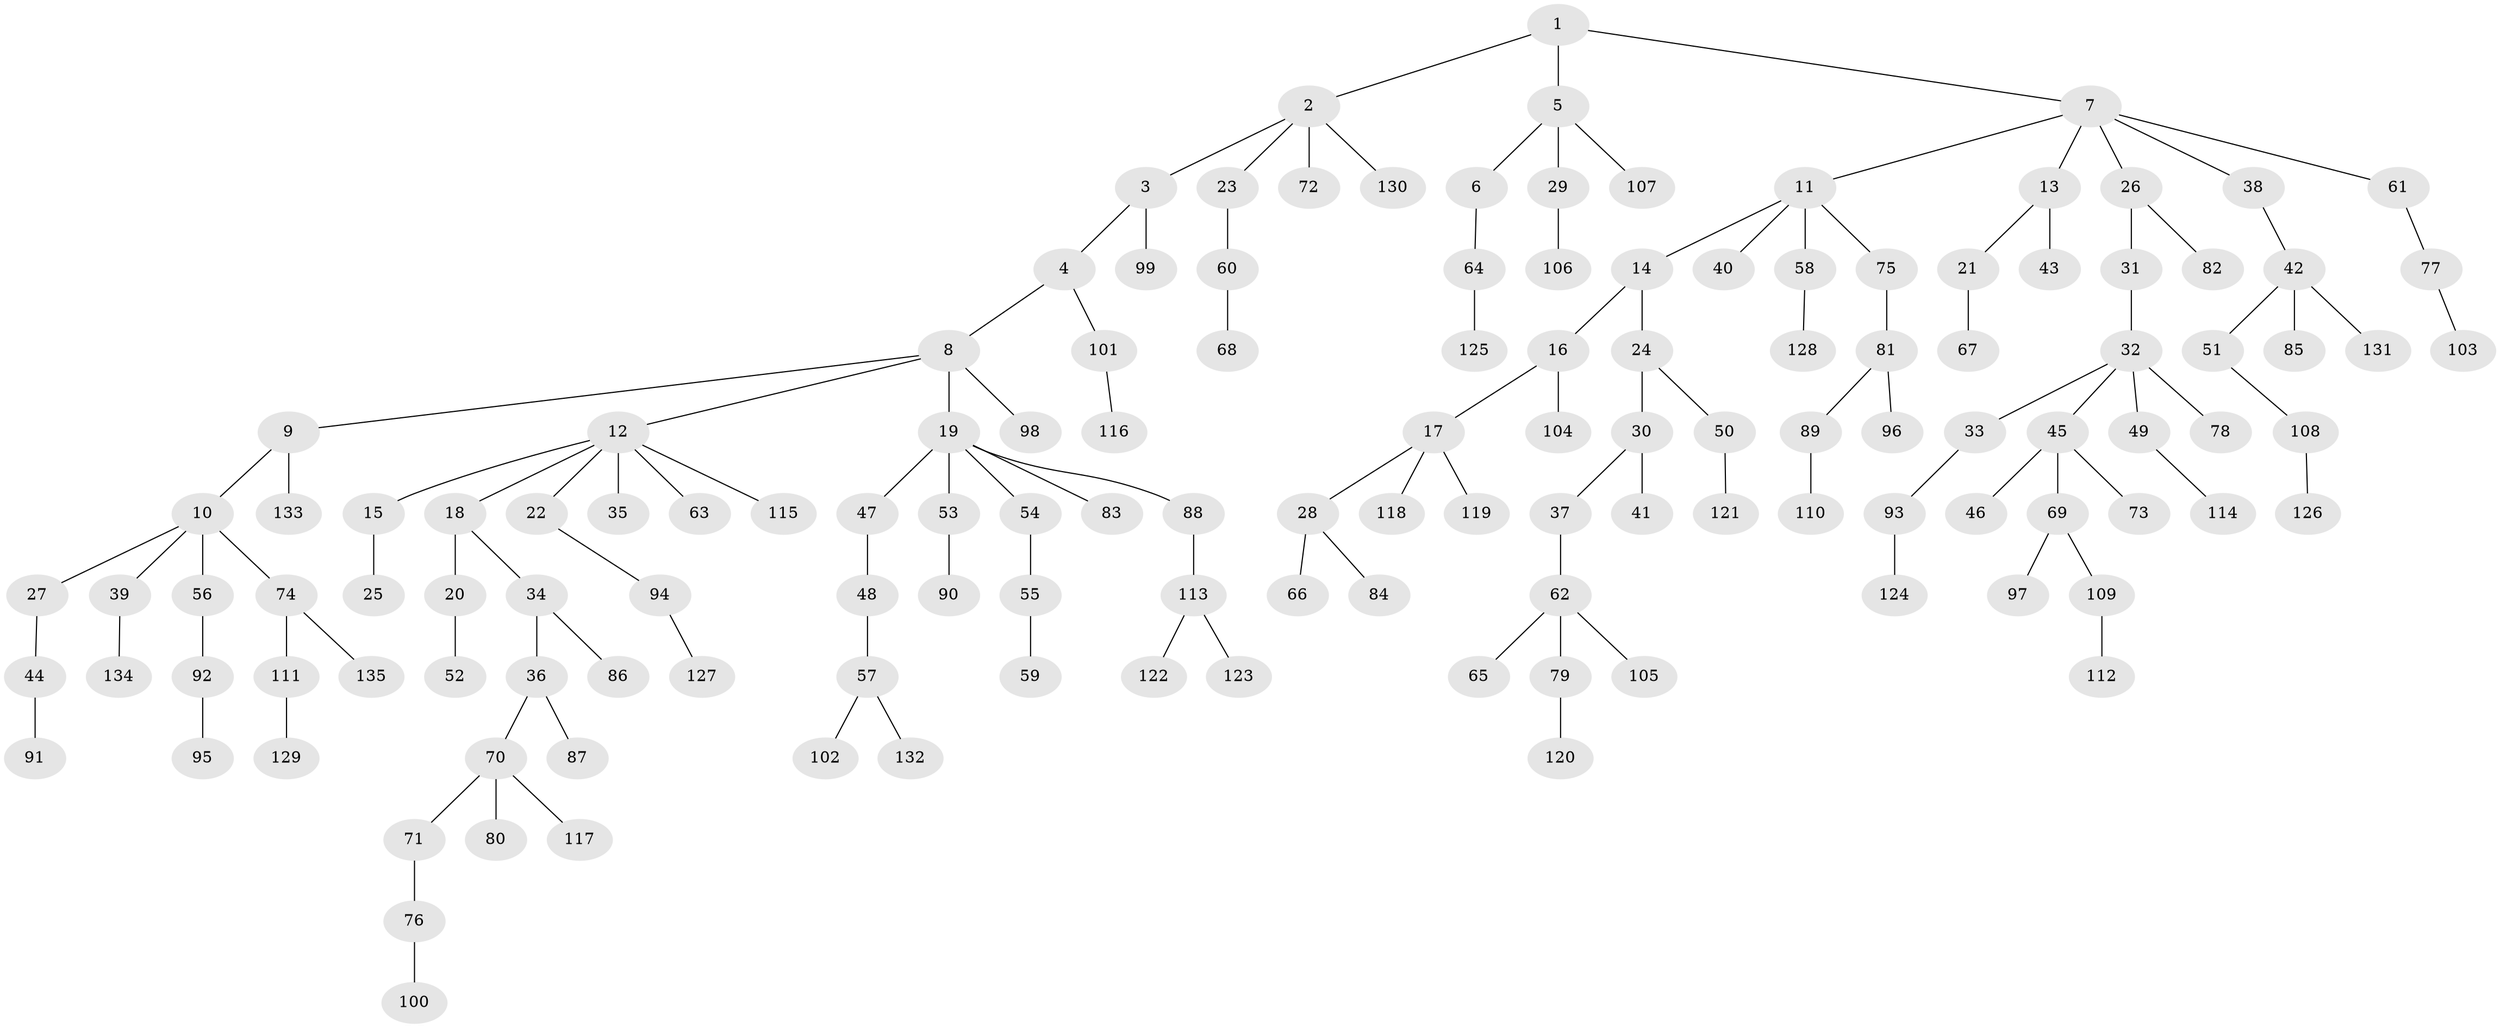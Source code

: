 // Generated by graph-tools (version 1.1) at 2025/36/03/09/25 02:36:44]
// undirected, 135 vertices, 134 edges
graph export_dot {
graph [start="1"]
  node [color=gray90,style=filled];
  1;
  2;
  3;
  4;
  5;
  6;
  7;
  8;
  9;
  10;
  11;
  12;
  13;
  14;
  15;
  16;
  17;
  18;
  19;
  20;
  21;
  22;
  23;
  24;
  25;
  26;
  27;
  28;
  29;
  30;
  31;
  32;
  33;
  34;
  35;
  36;
  37;
  38;
  39;
  40;
  41;
  42;
  43;
  44;
  45;
  46;
  47;
  48;
  49;
  50;
  51;
  52;
  53;
  54;
  55;
  56;
  57;
  58;
  59;
  60;
  61;
  62;
  63;
  64;
  65;
  66;
  67;
  68;
  69;
  70;
  71;
  72;
  73;
  74;
  75;
  76;
  77;
  78;
  79;
  80;
  81;
  82;
  83;
  84;
  85;
  86;
  87;
  88;
  89;
  90;
  91;
  92;
  93;
  94;
  95;
  96;
  97;
  98;
  99;
  100;
  101;
  102;
  103;
  104;
  105;
  106;
  107;
  108;
  109;
  110;
  111;
  112;
  113;
  114;
  115;
  116;
  117;
  118;
  119;
  120;
  121;
  122;
  123;
  124;
  125;
  126;
  127;
  128;
  129;
  130;
  131;
  132;
  133;
  134;
  135;
  1 -- 2;
  1 -- 5;
  1 -- 7;
  2 -- 3;
  2 -- 23;
  2 -- 72;
  2 -- 130;
  3 -- 4;
  3 -- 99;
  4 -- 8;
  4 -- 101;
  5 -- 6;
  5 -- 29;
  5 -- 107;
  6 -- 64;
  7 -- 11;
  7 -- 13;
  7 -- 26;
  7 -- 38;
  7 -- 61;
  8 -- 9;
  8 -- 12;
  8 -- 19;
  8 -- 98;
  9 -- 10;
  9 -- 133;
  10 -- 27;
  10 -- 39;
  10 -- 56;
  10 -- 74;
  11 -- 14;
  11 -- 40;
  11 -- 58;
  11 -- 75;
  12 -- 15;
  12 -- 18;
  12 -- 22;
  12 -- 35;
  12 -- 63;
  12 -- 115;
  13 -- 21;
  13 -- 43;
  14 -- 16;
  14 -- 24;
  15 -- 25;
  16 -- 17;
  16 -- 104;
  17 -- 28;
  17 -- 118;
  17 -- 119;
  18 -- 20;
  18 -- 34;
  19 -- 47;
  19 -- 53;
  19 -- 54;
  19 -- 83;
  19 -- 88;
  20 -- 52;
  21 -- 67;
  22 -- 94;
  23 -- 60;
  24 -- 30;
  24 -- 50;
  26 -- 31;
  26 -- 82;
  27 -- 44;
  28 -- 66;
  28 -- 84;
  29 -- 106;
  30 -- 37;
  30 -- 41;
  31 -- 32;
  32 -- 33;
  32 -- 45;
  32 -- 49;
  32 -- 78;
  33 -- 93;
  34 -- 36;
  34 -- 86;
  36 -- 70;
  36 -- 87;
  37 -- 62;
  38 -- 42;
  39 -- 134;
  42 -- 51;
  42 -- 85;
  42 -- 131;
  44 -- 91;
  45 -- 46;
  45 -- 69;
  45 -- 73;
  47 -- 48;
  48 -- 57;
  49 -- 114;
  50 -- 121;
  51 -- 108;
  53 -- 90;
  54 -- 55;
  55 -- 59;
  56 -- 92;
  57 -- 102;
  57 -- 132;
  58 -- 128;
  60 -- 68;
  61 -- 77;
  62 -- 65;
  62 -- 79;
  62 -- 105;
  64 -- 125;
  69 -- 97;
  69 -- 109;
  70 -- 71;
  70 -- 80;
  70 -- 117;
  71 -- 76;
  74 -- 111;
  74 -- 135;
  75 -- 81;
  76 -- 100;
  77 -- 103;
  79 -- 120;
  81 -- 89;
  81 -- 96;
  88 -- 113;
  89 -- 110;
  92 -- 95;
  93 -- 124;
  94 -- 127;
  101 -- 116;
  108 -- 126;
  109 -- 112;
  111 -- 129;
  113 -- 122;
  113 -- 123;
}
